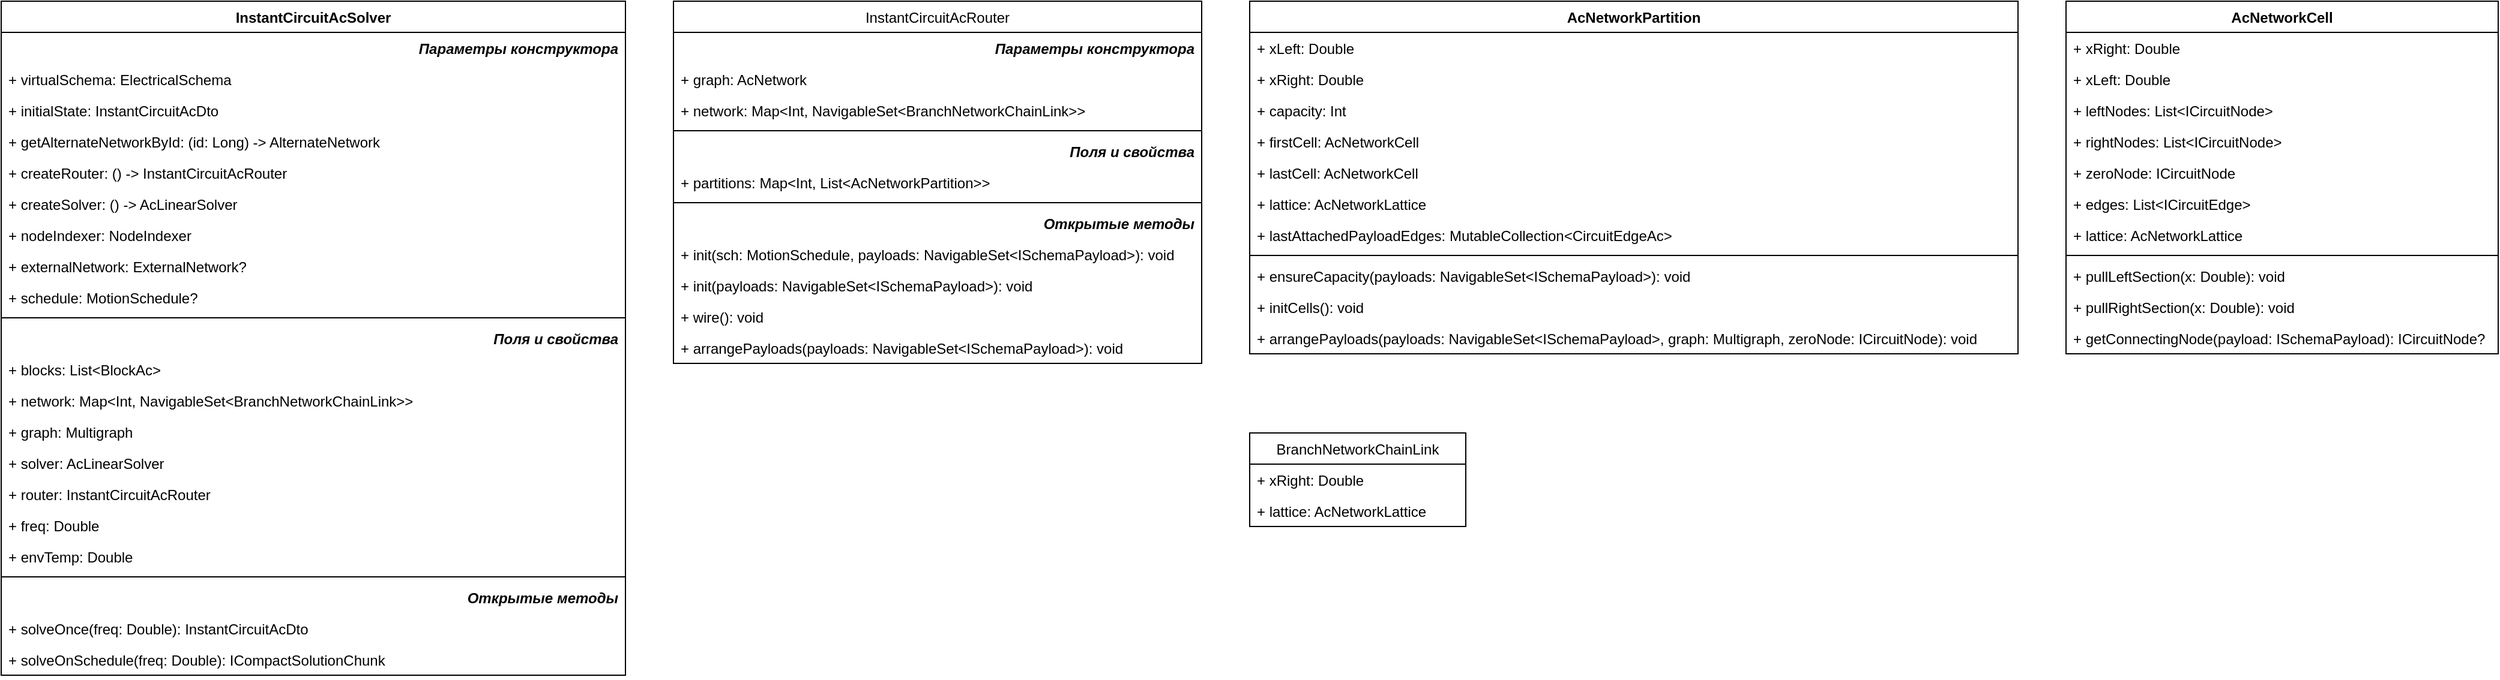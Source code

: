 <mxfile version="20.8.10" type="device"><diagram name="Страница 1" id="ZjHywhABaK3u4KkpCqoG"><mxGraphModel dx="6824" dy="1277" grid="1" gridSize="10" guides="1" tooltips="1" connect="1" arrows="1" fold="1" page="1" pageScale="1" pageWidth="4681" pageHeight="3300" math="0" shadow="0"><root><mxCell id="0"/><mxCell id="1" parent="0"/><mxCell id="u0ac_ryXqgD_L6tZzojz-68" value="BranchNetworkChainLink" style="swimlane;fontStyle=0;childLayout=stackLayout;horizontal=1;startSize=26;fillColor=none;horizontalStack=0;resizeParent=1;resizeParentMax=0;resizeLast=0;collapsible=1;marginBottom=0;" vertex="1" parent="1"><mxGeometry x="-3600" y="840" width="180" height="78" as="geometry"/></mxCell><mxCell id="u0ac_ryXqgD_L6tZzojz-70" value="+ xRight: Double" style="text;strokeColor=none;fillColor=none;align=left;verticalAlign=top;spacingLeft=4;spacingRight=4;overflow=hidden;rotatable=0;points=[[0,0.5],[1,0.5]];portConstraint=eastwest;" vertex="1" parent="u0ac_ryXqgD_L6tZzojz-68"><mxGeometry y="26" width="180" height="26" as="geometry"/></mxCell><mxCell id="u0ac_ryXqgD_L6tZzojz-71" value="+ lattice: AcNetworkLattice" style="text;strokeColor=none;fillColor=none;align=left;verticalAlign=top;spacingLeft=4;spacingRight=4;overflow=hidden;rotatable=0;points=[[0,0.5],[1,0.5]];portConstraint=eastwest;" vertex="1" parent="u0ac_ryXqgD_L6tZzojz-68"><mxGeometry y="52" width="180" height="26" as="geometry"/></mxCell><mxCell id="u0ac_ryXqgD_L6tZzojz-17" value="InstantCircuitAcSolver" style="swimlane;fontStyle=1;align=center;verticalAlign=top;childLayout=stackLayout;horizontal=1;startSize=26;horizontalStack=0;resizeParent=1;resizeParentMax=0;resizeLast=0;collapsible=1;marginBottom=0;" vertex="1" parent="1"><mxGeometry x="-4640" y="480" width="520" height="562" as="geometry"/></mxCell><mxCell id="u0ac_ryXqgD_L6tZzojz-124" value="Параметры конструктора" style="text;strokeColor=none;fillColor=none;align=right;verticalAlign=top;spacingLeft=4;spacingRight=4;overflow=hidden;rotatable=0;points=[[0,0.5],[1,0.5]];portConstraint=eastwest;fontStyle=3" vertex="1" parent="u0ac_ryXqgD_L6tZzojz-17"><mxGeometry y="26" width="520" height="26" as="geometry"/></mxCell><mxCell id="u0ac_ryXqgD_L6tZzojz-79" value="+ virtualSchema: ElectricalSchema" style="text;strokeColor=none;fillColor=none;align=left;verticalAlign=top;spacingLeft=4;spacingRight=4;overflow=hidden;rotatable=0;points=[[0,0.5],[1,0.5]];portConstraint=eastwest;" vertex="1" parent="u0ac_ryXqgD_L6tZzojz-17"><mxGeometry y="52" width="520" height="26" as="geometry"/></mxCell><mxCell id="u0ac_ryXqgD_L6tZzojz-80" value="+ initialState: InstantCircuitAcDto" style="text;strokeColor=none;fillColor=none;align=left;verticalAlign=top;spacingLeft=4;spacingRight=4;overflow=hidden;rotatable=0;points=[[0,0.5],[1,0.5]];portConstraint=eastwest;" vertex="1" parent="u0ac_ryXqgD_L6tZzojz-17"><mxGeometry y="78" width="520" height="26" as="geometry"/></mxCell><mxCell id="u0ac_ryXqgD_L6tZzojz-120" value="+ getAlternateNetworkById: (id: Long) -&gt; AlternateNetwork" style="text;strokeColor=none;fillColor=none;align=left;verticalAlign=top;spacingLeft=4;spacingRight=4;overflow=hidden;rotatable=0;points=[[0,0.5],[1,0.5]];portConstraint=eastwest;" vertex="1" parent="u0ac_ryXqgD_L6tZzojz-17"><mxGeometry y="104" width="520" height="26" as="geometry"/></mxCell><mxCell id="u0ac_ryXqgD_L6tZzojz-121" value="+ createRouter: () -&gt; InstantCircuitAcRouter" style="text;strokeColor=none;fillColor=none;align=left;verticalAlign=top;spacingLeft=4;spacingRight=4;overflow=hidden;rotatable=0;points=[[0,0.5],[1,0.5]];portConstraint=eastwest;" vertex="1" parent="u0ac_ryXqgD_L6tZzojz-17"><mxGeometry y="130" width="520" height="26" as="geometry"/></mxCell><mxCell id="u0ac_ryXqgD_L6tZzojz-122" value="+ createSolver: () -&gt; AcLinearSolver" style="text;strokeColor=none;fillColor=none;align=left;verticalAlign=top;spacingLeft=4;spacingRight=4;overflow=hidden;rotatable=0;points=[[0,0.5],[1,0.5]];portConstraint=eastwest;" vertex="1" parent="u0ac_ryXqgD_L6tZzojz-17"><mxGeometry y="156" width="520" height="26" as="geometry"/></mxCell><mxCell id="u0ac_ryXqgD_L6tZzojz-31" value="+ nodeIndexer: NodeIndexer" style="text;strokeColor=none;fillColor=none;align=left;verticalAlign=top;spacingLeft=4;spacingRight=4;overflow=hidden;rotatable=0;points=[[0,0.5],[1,0.5]];portConstraint=eastwest;" vertex="1" parent="u0ac_ryXqgD_L6tZzojz-17"><mxGeometry y="182" width="520" height="26" as="geometry"/></mxCell><mxCell id="u0ac_ryXqgD_L6tZzojz-27" value="+ externalNetwork: ExternalNetwork?" style="text;strokeColor=none;fillColor=none;align=left;verticalAlign=top;spacingLeft=4;spacingRight=4;overflow=hidden;rotatable=0;points=[[0,0.5],[1,0.5]];portConstraint=eastwest;" vertex="1" parent="u0ac_ryXqgD_L6tZzojz-17"><mxGeometry y="208" width="520" height="26" as="geometry"/></mxCell><mxCell id="u0ac_ryXqgD_L6tZzojz-25" value="+ schedule: MotionSchedule?" style="text;strokeColor=none;fillColor=none;align=left;verticalAlign=top;spacingLeft=4;spacingRight=4;overflow=hidden;rotatable=0;points=[[0,0.5],[1,0.5]];portConstraint=eastwest;" vertex="1" parent="u0ac_ryXqgD_L6tZzojz-17"><mxGeometry y="234" width="520" height="26" as="geometry"/></mxCell><mxCell id="u0ac_ryXqgD_L6tZzojz-123" value="" style="line;strokeWidth=1;fillColor=none;align=left;verticalAlign=middle;spacingTop=-1;spacingLeft=3;spacingRight=3;rotatable=0;labelPosition=right;points=[];portConstraint=eastwest;strokeColor=inherit;" vertex="1" parent="u0ac_ryXqgD_L6tZzojz-17"><mxGeometry y="260" width="520" height="8" as="geometry"/></mxCell><mxCell id="u0ac_ryXqgD_L6tZzojz-125" value="Поля и свойства" style="text;strokeColor=none;fillColor=none;align=right;verticalAlign=top;spacingLeft=4;spacingRight=4;overflow=hidden;rotatable=0;points=[[0,0.5],[1,0.5]];portConstraint=eastwest;fontStyle=3" vertex="1" parent="u0ac_ryXqgD_L6tZzojz-17"><mxGeometry y="268" width="520" height="26" as="geometry"/></mxCell><mxCell id="u0ac_ryXqgD_L6tZzojz-18" value="+ blocks: List&lt;BlockAc&gt;" style="text;strokeColor=none;fillColor=none;align=left;verticalAlign=top;spacingLeft=4;spacingRight=4;overflow=hidden;rotatable=0;points=[[0,0.5],[1,0.5]];portConstraint=eastwest;" vertex="1" parent="u0ac_ryXqgD_L6tZzojz-17"><mxGeometry y="294" width="520" height="26" as="geometry"/></mxCell><mxCell id="u0ac_ryXqgD_L6tZzojz-78" value="+ network: Map&lt;Int, NavigableSet&lt;BranchNetworkChainLink&gt;&gt;" style="text;strokeColor=none;fillColor=none;align=left;verticalAlign=top;spacingLeft=4;spacingRight=4;overflow=hidden;rotatable=0;points=[[0,0.5],[1,0.5]];portConstraint=eastwest;" vertex="1" parent="u0ac_ryXqgD_L6tZzojz-17"><mxGeometry y="320" width="520" height="26" as="geometry"/></mxCell><mxCell id="u0ac_ryXqgD_L6tZzojz-28" value="+ graph: Multigraph" style="text;strokeColor=none;fillColor=none;align=left;verticalAlign=top;spacingLeft=4;spacingRight=4;overflow=hidden;rotatable=0;points=[[0,0.5],[1,0.5]];portConstraint=eastwest;" vertex="1" parent="u0ac_ryXqgD_L6tZzojz-17"><mxGeometry y="346" width="520" height="26" as="geometry"/></mxCell><mxCell id="u0ac_ryXqgD_L6tZzojz-22" value="+ solver: AcLinearSolver" style="text;strokeColor=none;fillColor=none;align=left;verticalAlign=top;spacingLeft=4;spacingRight=4;overflow=hidden;rotatable=0;points=[[0,0.5],[1,0.5]];portConstraint=eastwest;" vertex="1" parent="u0ac_ryXqgD_L6tZzojz-17"><mxGeometry y="372" width="520" height="26" as="geometry"/></mxCell><mxCell id="u0ac_ryXqgD_L6tZzojz-29" value="+ router: InstantCircuitAcRouter" style="text;strokeColor=none;fillColor=none;align=left;verticalAlign=top;spacingLeft=4;spacingRight=4;overflow=hidden;rotatable=0;points=[[0,0.5],[1,0.5]];portConstraint=eastwest;" vertex="1" parent="u0ac_ryXqgD_L6tZzojz-17"><mxGeometry y="398" width="520" height="26" as="geometry"/></mxCell><mxCell id="u0ac_ryXqgD_L6tZzojz-133" value="+ freq: Double" style="text;strokeColor=none;fillColor=none;align=left;verticalAlign=top;spacingLeft=4;spacingRight=4;overflow=hidden;rotatable=0;points=[[0,0.5],[1,0.5]];portConstraint=eastwest;" vertex="1" parent="u0ac_ryXqgD_L6tZzojz-17"><mxGeometry y="424" width="520" height="26" as="geometry"/></mxCell><mxCell id="u0ac_ryXqgD_L6tZzojz-134" value="+ envTemp: Double" style="text;strokeColor=none;fillColor=none;align=left;verticalAlign=top;spacingLeft=4;spacingRight=4;overflow=hidden;rotatable=0;points=[[0,0.5],[1,0.5]];portConstraint=eastwest;" vertex="1" parent="u0ac_ryXqgD_L6tZzojz-17"><mxGeometry y="450" width="520" height="26" as="geometry"/></mxCell><mxCell id="u0ac_ryXqgD_L6tZzojz-19" value="" style="line;strokeWidth=1;fillColor=none;align=left;verticalAlign=middle;spacingTop=-1;spacingLeft=3;spacingRight=3;rotatable=0;labelPosition=right;points=[];portConstraint=eastwest;strokeColor=inherit;" vertex="1" parent="u0ac_ryXqgD_L6tZzojz-17"><mxGeometry y="476" width="520" height="8" as="geometry"/></mxCell><mxCell id="u0ac_ryXqgD_L6tZzojz-126" value="Открытые методы" style="text;strokeColor=none;fillColor=none;align=right;verticalAlign=top;spacingLeft=4;spacingRight=4;overflow=hidden;rotatable=0;points=[[0,0.5],[1,0.5]];portConstraint=eastwest;fontStyle=3" vertex="1" parent="u0ac_ryXqgD_L6tZzojz-17"><mxGeometry y="484" width="520" height="26" as="geometry"/></mxCell><mxCell id="u0ac_ryXqgD_L6tZzojz-20" value="+ solveOnce(freq: Double): InstantCircuitAcDto" style="text;strokeColor=none;fillColor=none;align=left;verticalAlign=top;spacingLeft=4;spacingRight=4;overflow=hidden;rotatable=0;points=[[0,0.5],[1,0.5]];portConstraint=eastwest;" vertex="1" parent="u0ac_ryXqgD_L6tZzojz-17"><mxGeometry y="510" width="520" height="26" as="geometry"/></mxCell><mxCell id="u0ac_ryXqgD_L6tZzojz-24" value="+ solveOnSchedule(freq: Double): ICompactSolutionChunk" style="text;strokeColor=none;fillColor=none;align=left;verticalAlign=top;spacingLeft=4;spacingRight=4;overflow=hidden;rotatable=0;points=[[0,0.5],[1,0.5]];portConstraint=eastwest;" vertex="1" parent="u0ac_ryXqgD_L6tZzojz-17"><mxGeometry y="536" width="520" height="26" as="geometry"/></mxCell><mxCell id="u0ac_ryXqgD_L6tZzojz-1" value="InstantCircuitAcRouter" style="swimlane;fontStyle=0;childLayout=stackLayout;horizontal=1;startSize=26;fillColor=none;horizontalStack=0;resizeParent=1;resizeParentMax=0;resizeLast=0;collapsible=1;marginBottom=0;" vertex="1" parent="1"><mxGeometry x="-4080" y="480" width="440" height="302" as="geometry"><mxRectangle x="40" y="40" width="160" height="30" as="alternateBounds"/></mxGeometry></mxCell><mxCell id="u0ac_ryXqgD_L6tZzojz-127" value="Параметры конструктора" style="text;strokeColor=none;fillColor=none;align=right;verticalAlign=top;spacingLeft=4;spacingRight=4;overflow=hidden;rotatable=0;points=[[0,0.5],[1,0.5]];portConstraint=eastwest;fontStyle=3" vertex="1" parent="u0ac_ryXqgD_L6tZzojz-1"><mxGeometry y="26" width="440" height="26" as="geometry"/></mxCell><mxCell id="u0ac_ryXqgD_L6tZzojz-3" value="+ graph: AcNetwork" style="text;strokeColor=none;fillColor=none;align=left;verticalAlign=top;spacingLeft=4;spacingRight=4;overflow=hidden;rotatable=0;points=[[0,0.5],[1,0.5]];portConstraint=eastwest;" vertex="1" parent="u0ac_ryXqgD_L6tZzojz-1"><mxGeometry y="52" width="440" height="26" as="geometry"/></mxCell><mxCell id="u0ac_ryXqgD_L6tZzojz-66" value="+ network: Map&lt;Int, NavigableSet&lt;BranchNetworkChainLink&gt;&gt;" style="text;strokeColor=none;fillColor=none;align=left;verticalAlign=top;spacingLeft=4;spacingRight=4;overflow=hidden;rotatable=0;points=[[0,0.5],[1,0.5]];portConstraint=eastwest;" vertex="1" parent="u0ac_ryXqgD_L6tZzojz-1"><mxGeometry y="78" width="440" height="26" as="geometry"/></mxCell><mxCell id="u0ac_ryXqgD_L6tZzojz-130" value="" style="line;strokeWidth=1;fillColor=none;align=left;verticalAlign=middle;spacingTop=-1;spacingLeft=3;spacingRight=3;rotatable=0;labelPosition=right;points=[];portConstraint=eastwest;strokeColor=inherit;" vertex="1" parent="u0ac_ryXqgD_L6tZzojz-1"><mxGeometry y="104" width="440" height="8" as="geometry"/></mxCell><mxCell id="u0ac_ryXqgD_L6tZzojz-128" value="Поля и свойства" style="text;strokeColor=none;fillColor=none;align=right;verticalAlign=top;spacingLeft=4;spacingRight=4;overflow=hidden;rotatable=0;points=[[0,0.5],[1,0.5]];portConstraint=eastwest;fontStyle=3" vertex="1" parent="u0ac_ryXqgD_L6tZzojz-1"><mxGeometry y="112" width="440" height="26" as="geometry"/></mxCell><mxCell id="u0ac_ryXqgD_L6tZzojz-4" value="+ partitions: Map&lt;Int, List&lt;AcNetworkPartition&gt;&gt;" style="text;strokeColor=none;fillColor=none;align=left;verticalAlign=top;spacingLeft=4;spacingRight=4;overflow=hidden;rotatable=0;points=[[0,0.5],[1,0.5]];portConstraint=eastwest;" vertex="1" parent="u0ac_ryXqgD_L6tZzojz-1"><mxGeometry y="138" width="440" height="26" as="geometry"/></mxCell><mxCell id="u0ac_ryXqgD_L6tZzojz-10" value="" style="line;strokeWidth=1;fillColor=none;align=left;verticalAlign=middle;spacingTop=-1;spacingLeft=3;spacingRight=3;rotatable=0;labelPosition=right;points=[];portConstraint=eastwest;strokeColor=inherit;" vertex="1" parent="u0ac_ryXqgD_L6tZzojz-1"><mxGeometry y="164" width="440" height="8" as="geometry"/></mxCell><mxCell id="u0ac_ryXqgD_L6tZzojz-129" value="Открытые методы" style="text;strokeColor=none;fillColor=none;align=right;verticalAlign=top;spacingLeft=4;spacingRight=4;overflow=hidden;rotatable=0;points=[[0,0.5],[1,0.5]];portConstraint=eastwest;fontStyle=3" vertex="1" parent="u0ac_ryXqgD_L6tZzojz-1"><mxGeometry y="172" width="440" height="26" as="geometry"/></mxCell><mxCell id="u0ac_ryXqgD_L6tZzojz-13" value="+ init(sch: MotionSchedule, payloads: NavigableSet&lt;ISchemaPayload&gt;): void" style="text;strokeColor=none;fillColor=none;align=left;verticalAlign=top;spacingLeft=4;spacingRight=4;overflow=hidden;rotatable=0;points=[[0,0.5],[1,0.5]];portConstraint=eastwest;" vertex="1" parent="u0ac_ryXqgD_L6tZzojz-1"><mxGeometry y="198" width="440" height="26" as="geometry"/></mxCell><mxCell id="u0ac_ryXqgD_L6tZzojz-6" value="+ init(payloads: NavigableSet&lt;ISchemaPayload&gt;): void" style="text;strokeColor=none;fillColor=none;align=left;verticalAlign=top;spacingLeft=4;spacingRight=4;overflow=hidden;rotatable=0;points=[[0,0.5],[1,0.5]];portConstraint=eastwest;" vertex="1" parent="u0ac_ryXqgD_L6tZzojz-1"><mxGeometry y="224" width="440" height="26" as="geometry"/></mxCell><mxCell id="u0ac_ryXqgD_L6tZzojz-11" value="+ wire(): void" style="text;strokeColor=none;fillColor=none;align=left;verticalAlign=top;spacingLeft=4;spacingRight=4;overflow=hidden;rotatable=0;points=[[0,0.5],[1,0.5]];portConstraint=eastwest;" vertex="1" parent="u0ac_ryXqgD_L6tZzojz-1"><mxGeometry y="250" width="440" height="26" as="geometry"/></mxCell><mxCell id="u0ac_ryXqgD_L6tZzojz-16" value="+ arrangePayloads(payloads: NavigableSet&lt;ISchemaPayload&gt;): void" style="text;strokeColor=none;fillColor=none;align=left;verticalAlign=top;spacingLeft=4;spacingRight=4;overflow=hidden;rotatable=0;points=[[0,0.5],[1,0.5]];portConstraint=eastwest;" vertex="1" parent="u0ac_ryXqgD_L6tZzojz-1"><mxGeometry y="276" width="440" height="26" as="geometry"/></mxCell><mxCell id="u0ac_ryXqgD_L6tZzojz-33" value="AcNetworkPartition" style="swimlane;fontStyle=1;align=center;verticalAlign=top;childLayout=stackLayout;horizontal=1;startSize=26;horizontalStack=0;resizeParent=1;resizeParentMax=0;resizeLast=0;collapsible=1;marginBottom=0;" vertex="1" parent="1"><mxGeometry x="-3600" y="480" width="640" height="294" as="geometry"><mxRectangle x="600" width="150" height="30" as="alternateBounds"/></mxGeometry></mxCell><mxCell id="u0ac_ryXqgD_L6tZzojz-62" value="+ xLeft: Double" style="text;strokeColor=none;fillColor=none;align=left;verticalAlign=top;spacingLeft=4;spacingRight=4;overflow=hidden;rotatable=0;points=[[0,0.5],[1,0.5]];portConstraint=eastwest;" vertex="1" parent="u0ac_ryXqgD_L6tZzojz-33"><mxGeometry y="26" width="640" height="26" as="geometry"/></mxCell><mxCell id="u0ac_ryXqgD_L6tZzojz-61" value="+ xRight: Double" style="text;strokeColor=none;fillColor=none;align=left;verticalAlign=top;spacingLeft=4;spacingRight=4;overflow=hidden;rotatable=0;points=[[0,0.5],[1,0.5]];portConstraint=eastwest;" vertex="1" parent="u0ac_ryXqgD_L6tZzojz-33"><mxGeometry y="52" width="640" height="26" as="geometry"/></mxCell><mxCell id="u0ac_ryXqgD_L6tZzojz-34" value="+ capacity: Int" style="text;strokeColor=none;fillColor=none;align=left;verticalAlign=top;spacingLeft=4;spacingRight=4;overflow=hidden;rotatable=0;points=[[0,0.5],[1,0.5]];portConstraint=eastwest;" vertex="1" parent="u0ac_ryXqgD_L6tZzojz-33"><mxGeometry y="78" width="640" height="26" as="geometry"/></mxCell><mxCell id="u0ac_ryXqgD_L6tZzojz-39" value="+ firstCell: AcNetworkCell" style="text;strokeColor=none;fillColor=none;align=left;verticalAlign=top;spacingLeft=4;spacingRight=4;overflow=hidden;rotatable=0;points=[[0,0.5],[1,0.5]];portConstraint=eastwest;" vertex="1" parent="u0ac_ryXqgD_L6tZzojz-33"><mxGeometry y="104" width="640" height="26" as="geometry"/></mxCell><mxCell id="u0ac_ryXqgD_L6tZzojz-82" value="+ lastCell: AcNetworkCell" style="text;strokeColor=none;fillColor=none;align=left;verticalAlign=top;spacingLeft=4;spacingRight=4;overflow=hidden;rotatable=0;points=[[0,0.5],[1,0.5]];portConstraint=eastwest;" vertex="1" parent="u0ac_ryXqgD_L6tZzojz-33"><mxGeometry y="130" width="640" height="26" as="geometry"/></mxCell><mxCell id="u0ac_ryXqgD_L6tZzojz-65" value="+ lattice: AcNetworkLattice" style="text;strokeColor=none;fillColor=none;align=left;verticalAlign=top;spacingLeft=4;spacingRight=4;overflow=hidden;rotatable=0;points=[[0,0.5],[1,0.5]];portConstraint=eastwest;" vertex="1" parent="u0ac_ryXqgD_L6tZzojz-33"><mxGeometry y="156" width="640" height="26" as="geometry"/></mxCell><mxCell id="u0ac_ryXqgD_L6tZzojz-37" value="+ lastAttachedPayloadEdges: MutableCollection&lt;CircuitEdgeAc&gt;" style="text;strokeColor=none;fillColor=none;align=left;verticalAlign=top;spacingLeft=4;spacingRight=4;overflow=hidden;rotatable=0;points=[[0,0.5],[1,0.5]];portConstraint=eastwest;" vertex="1" parent="u0ac_ryXqgD_L6tZzojz-33"><mxGeometry y="182" width="640" height="26" as="geometry"/></mxCell><mxCell id="u0ac_ryXqgD_L6tZzojz-35" value="" style="line;strokeWidth=1;fillColor=none;align=left;verticalAlign=middle;spacingTop=-1;spacingLeft=3;spacingRight=3;rotatable=0;labelPosition=right;points=[];portConstraint=eastwest;strokeColor=inherit;" vertex="1" parent="u0ac_ryXqgD_L6tZzojz-33"><mxGeometry y="208" width="640" height="8" as="geometry"/></mxCell><mxCell id="u0ac_ryXqgD_L6tZzojz-36" value="+ ensureCapacity(payloads: NavigableSet&lt;ISchemaPayload&gt;): void" style="text;strokeColor=none;fillColor=none;align=left;verticalAlign=top;spacingLeft=4;spacingRight=4;overflow=hidden;rotatable=0;points=[[0,0.5],[1,0.5]];portConstraint=eastwest;" vertex="1" parent="u0ac_ryXqgD_L6tZzojz-33"><mxGeometry y="216" width="640" height="26" as="geometry"/></mxCell><mxCell id="u0ac_ryXqgD_L6tZzojz-44" value="+ initCells(): void" style="text;strokeColor=none;fillColor=none;align=left;verticalAlign=top;spacingLeft=4;spacingRight=4;overflow=hidden;rotatable=0;points=[[0,0.5],[1,0.5]];portConstraint=eastwest;" vertex="1" parent="u0ac_ryXqgD_L6tZzojz-33"><mxGeometry y="242" width="640" height="26" as="geometry"/></mxCell><mxCell id="u0ac_ryXqgD_L6tZzojz-43" value="+ arrangePayloads(payloads: NavigableSet&lt;ISchemaPayload&gt;, graph: Multigraph, zeroNode: ICircuitNode): void" style="text;strokeColor=none;fillColor=none;align=left;verticalAlign=top;spacingLeft=4;spacingRight=4;overflow=hidden;rotatable=0;points=[[0,0.5],[1,0.5]];portConstraint=eastwest;" vertex="1" parent="u0ac_ryXqgD_L6tZzojz-33"><mxGeometry y="268" width="640" height="26" as="geometry"/></mxCell><mxCell id="u0ac_ryXqgD_L6tZzojz-52" value="AcNetworkCell" style="swimlane;fontStyle=1;align=center;verticalAlign=top;childLayout=stackLayout;horizontal=1;startSize=26;horizontalStack=0;resizeParent=1;resizeParentMax=0;resizeLast=0;collapsible=1;marginBottom=0;" vertex="1" parent="1"><mxGeometry x="-2920" y="480" width="360" height="294" as="geometry"><mxRectangle x="600" width="150" height="30" as="alternateBounds"/></mxGeometry></mxCell><mxCell id="u0ac_ryXqgD_L6tZzojz-64" value="+ xRight: Double" style="text;strokeColor=none;fillColor=none;align=left;verticalAlign=top;spacingLeft=4;spacingRight=4;overflow=hidden;rotatable=0;points=[[0,0.5],[1,0.5]];portConstraint=eastwest;" vertex="1" parent="u0ac_ryXqgD_L6tZzojz-52"><mxGeometry y="26" width="360" height="26" as="geometry"/></mxCell><mxCell id="u0ac_ryXqgD_L6tZzojz-63" value="+ xLeft: Double" style="text;strokeColor=none;fillColor=none;align=left;verticalAlign=top;spacingLeft=4;spacingRight=4;overflow=hidden;rotatable=0;points=[[0,0.5],[1,0.5]];portConstraint=eastwest;" vertex="1" parent="u0ac_ryXqgD_L6tZzojz-52"><mxGeometry y="52" width="360" height="26" as="geometry"/></mxCell><mxCell id="u0ac_ryXqgD_L6tZzojz-53" value="+ leftNodes: List&lt;ICircuitNode&gt;" style="text;strokeColor=none;fillColor=none;align=left;verticalAlign=top;spacingLeft=4;spacingRight=4;overflow=hidden;rotatable=0;points=[[0,0.5],[1,0.5]];portConstraint=eastwest;" vertex="1" parent="u0ac_ryXqgD_L6tZzojz-52"><mxGeometry y="78" width="360" height="26" as="geometry"/></mxCell><mxCell id="u0ac_ryXqgD_L6tZzojz-54" value="+ rightNodes: List&lt;ICircuitNode&gt;" style="text;strokeColor=none;fillColor=none;align=left;verticalAlign=top;spacingLeft=4;spacingRight=4;overflow=hidden;rotatable=0;points=[[0,0.5],[1,0.5]];portConstraint=eastwest;" vertex="1" parent="u0ac_ryXqgD_L6tZzojz-52"><mxGeometry y="104" width="360" height="26" as="geometry"/></mxCell><mxCell id="u0ac_ryXqgD_L6tZzojz-86" value="+ zeroNode: ICircuitNode" style="text;strokeColor=none;fillColor=none;align=left;verticalAlign=top;spacingLeft=4;spacingRight=4;overflow=hidden;rotatable=0;points=[[0,0.5],[1,0.5]];portConstraint=eastwest;" vertex="1" parent="u0ac_ryXqgD_L6tZzojz-52"><mxGeometry y="130" width="360" height="26" as="geometry"/></mxCell><mxCell id="u0ac_ryXqgD_L6tZzojz-85" value="+ edges: List&lt;ICircuitEdge&gt;" style="text;strokeColor=none;fillColor=none;align=left;verticalAlign=top;spacingLeft=4;spacingRight=4;overflow=hidden;rotatable=0;points=[[0,0.5],[1,0.5]];portConstraint=eastwest;" vertex="1" parent="u0ac_ryXqgD_L6tZzojz-52"><mxGeometry y="156" width="360" height="26" as="geometry"/></mxCell><mxCell id="u0ac_ryXqgD_L6tZzojz-84" value="+ lattice: AcNetworkLattice" style="text;strokeColor=none;fillColor=none;align=left;verticalAlign=top;spacingLeft=4;spacingRight=4;overflow=hidden;rotatable=0;points=[[0,0.5],[1,0.5]];portConstraint=eastwest;" vertex="1" parent="u0ac_ryXqgD_L6tZzojz-52"><mxGeometry y="182" width="360" height="26" as="geometry"/></mxCell><mxCell id="u0ac_ryXqgD_L6tZzojz-56" value="" style="line;strokeWidth=1;fillColor=none;align=left;verticalAlign=middle;spacingTop=-1;spacingLeft=3;spacingRight=3;rotatable=0;labelPosition=right;points=[];portConstraint=eastwest;strokeColor=inherit;" vertex="1" parent="u0ac_ryXqgD_L6tZzojz-52"><mxGeometry y="208" width="360" height="8" as="geometry"/></mxCell><mxCell id="u0ac_ryXqgD_L6tZzojz-57" value="+ pullLeftSection(x: Double): void" style="text;strokeColor=none;fillColor=none;align=left;verticalAlign=top;spacingLeft=4;spacingRight=4;overflow=hidden;rotatable=0;points=[[0,0.5],[1,0.5]];portConstraint=eastwest;" vertex="1" parent="u0ac_ryXqgD_L6tZzojz-52"><mxGeometry y="216" width="360" height="26" as="geometry"/></mxCell><mxCell id="u0ac_ryXqgD_L6tZzojz-87" value="+ pullRightSection(x: Double): void" style="text;strokeColor=none;fillColor=none;align=left;verticalAlign=top;spacingLeft=4;spacingRight=4;overflow=hidden;rotatable=0;points=[[0,0.5],[1,0.5]];portConstraint=eastwest;" vertex="1" parent="u0ac_ryXqgD_L6tZzojz-52"><mxGeometry y="242" width="360" height="26" as="geometry"/></mxCell><mxCell id="u0ac_ryXqgD_L6tZzojz-58" value="+ getConnectingNode(payload: ISchemaPayload): ICircuitNode?" style="text;strokeColor=none;fillColor=none;align=left;verticalAlign=top;spacingLeft=4;spacingRight=4;overflow=hidden;rotatable=0;points=[[0,0.5],[1,0.5]];portConstraint=eastwest;" vertex="1" parent="u0ac_ryXqgD_L6tZzojz-52"><mxGeometry y="268" width="360" height="26" as="geometry"/></mxCell></root></mxGraphModel></diagram></mxfile>